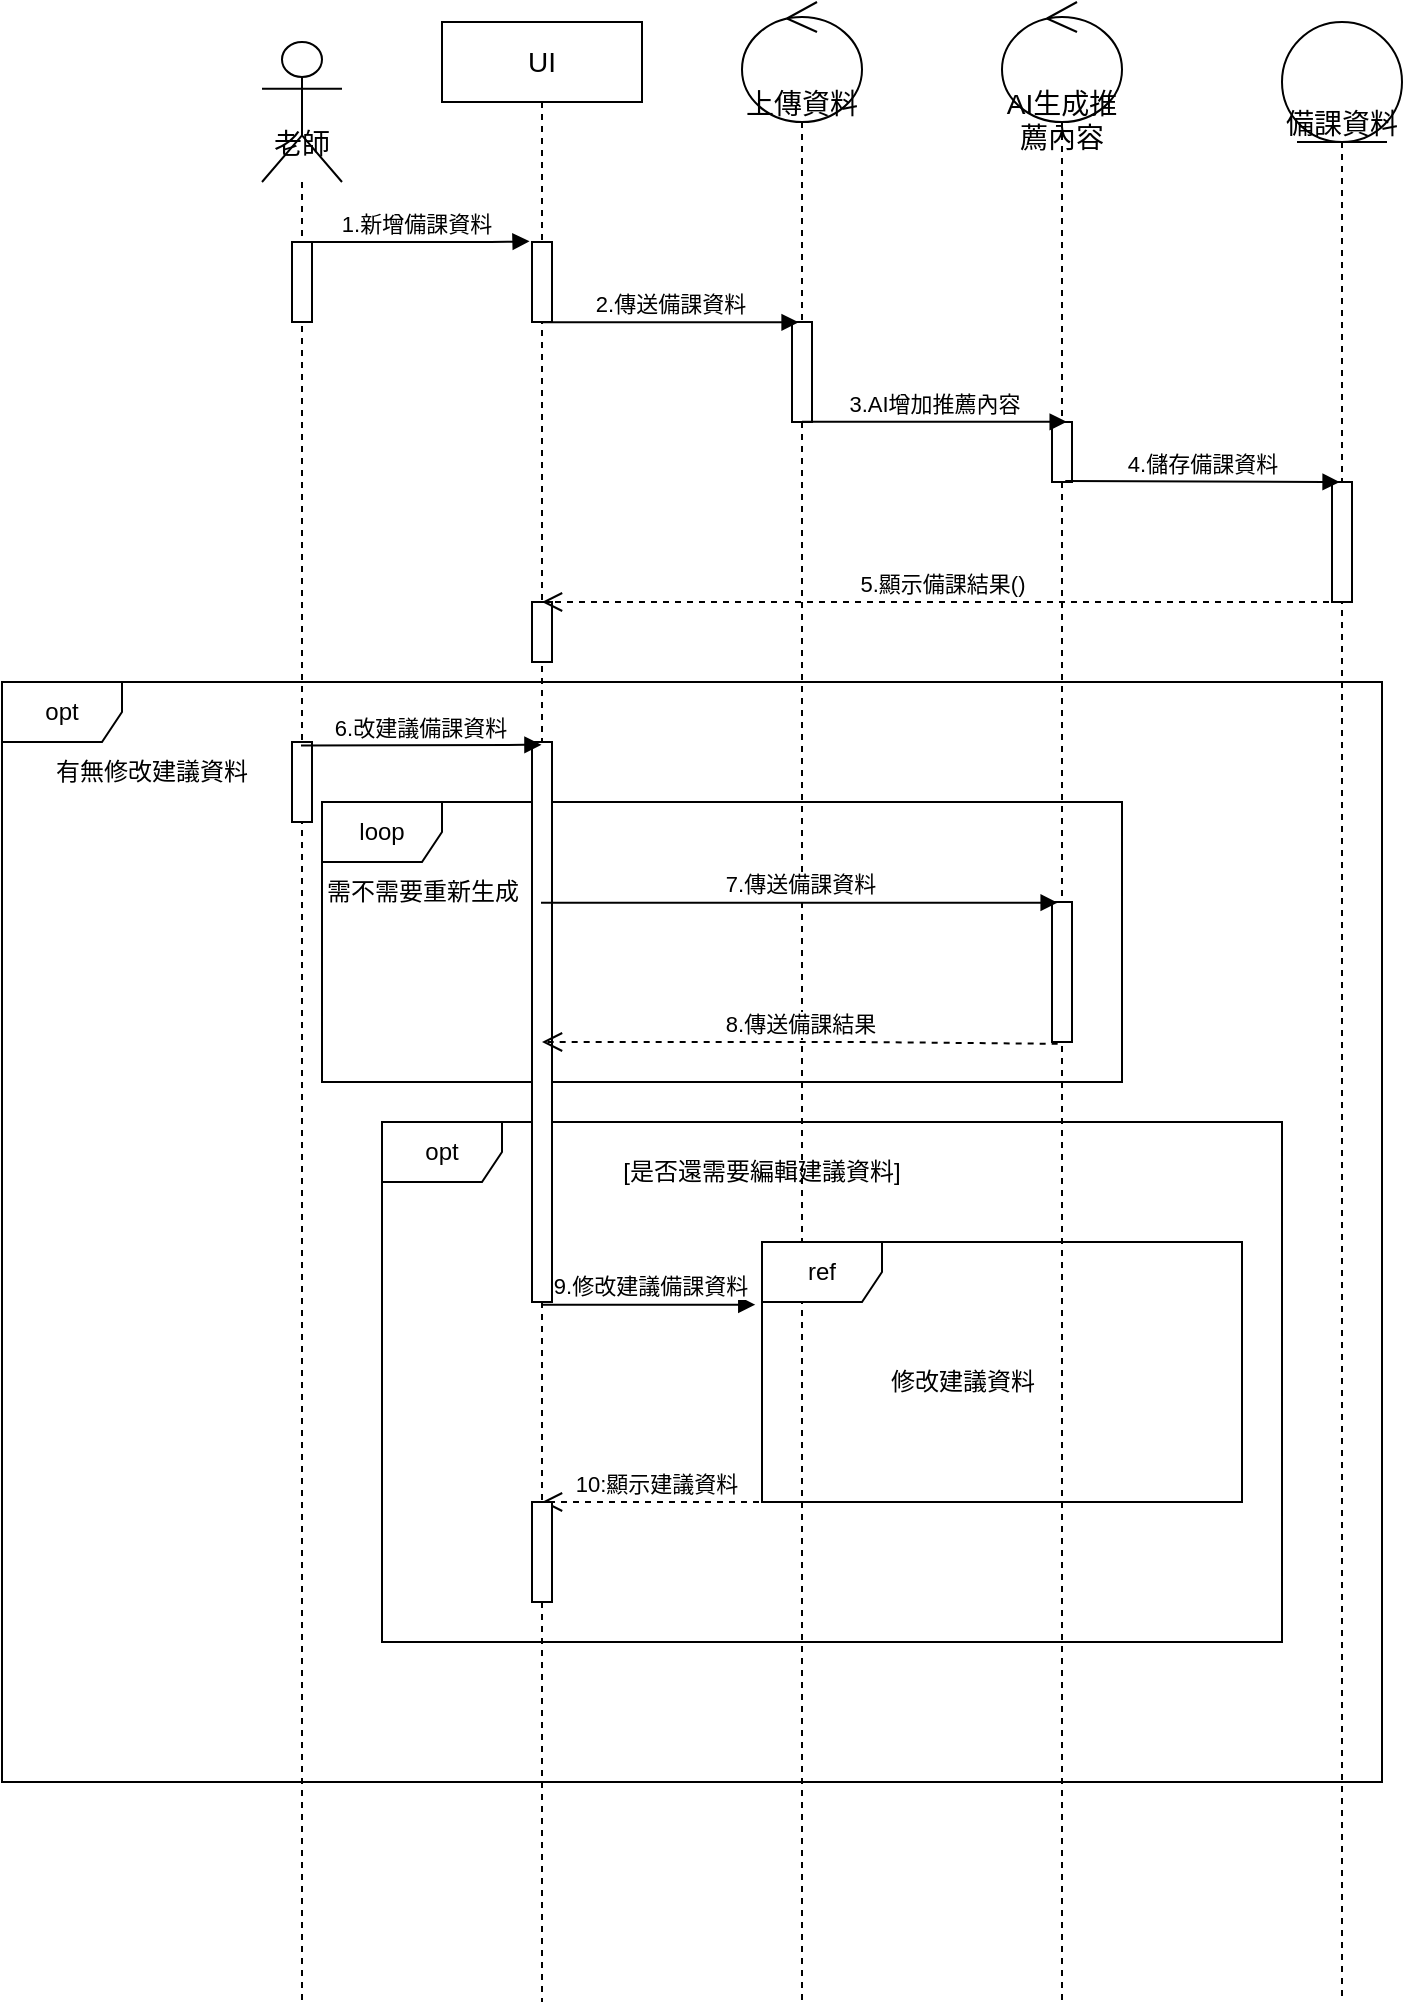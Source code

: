 <mxfile version="25.0.3">
  <diagram name="第 1 页" id="_kCn5gWWrIlWfqqUU_DX">
    <mxGraphModel dx="794" dy="446" grid="1" gridSize="10" guides="1" tooltips="1" connect="1" arrows="1" fold="1" page="1" pageScale="1" pageWidth="1100" pageHeight="1700" math="0" shadow="0">
      <root>
        <mxCell id="0" />
        <mxCell id="1" parent="0" />
        <mxCell id="58" value="opt" style="shape=umlFrame;whiteSpace=wrap;html=1;" parent="1" vertex="1">
          <mxGeometry x="190" y="640" width="450" height="260" as="geometry" />
        </mxCell>
        <mxCell id="31" value="loop" style="shape=umlFrame;whiteSpace=wrap;html=1;" parent="1" vertex="1">
          <mxGeometry x="160" y="480" width="400" height="140" as="geometry" />
        </mxCell>
        <mxCell id="62" value="opt" style="shape=umlFrame;whiteSpace=wrap;html=1;" parent="1" vertex="1">
          <mxGeometry y="420" width="690" height="550" as="geometry" />
        </mxCell>
        <mxCell id="6" value="&lt;font style=&quot;font-size: 14px;&quot;&gt;老師&lt;/font&gt;" style="shape=umlLifeline;participant=umlActor;perimeter=lifelinePerimeter;whiteSpace=wrap;html=1;container=1;collapsible=0;recursiveResize=0;verticalAlign=top;spacingTop=36;outlineConnect=0;size=70;" parent="1" vertex="1">
          <mxGeometry x="130" y="100" width="40" height="980" as="geometry" />
        </mxCell>
        <mxCell id="48" value="" style="html=1;points=[];perimeter=orthogonalPerimeter;" parent="6" vertex="1">
          <mxGeometry x="15" y="100" width="10" height="40" as="geometry" />
        </mxCell>
        <mxCell id="49" value="" style="html=1;points=[];perimeter=orthogonalPerimeter;" parent="6" vertex="1">
          <mxGeometry x="15" y="350" width="10" height="40" as="geometry" />
        </mxCell>
        <mxCell id="8" value="UI" style="shape=umlLifeline;perimeter=lifelinePerimeter;whiteSpace=wrap;html=1;container=1;collapsible=0;recursiveResize=0;outlineConnect=0;fontSize=14;" parent="1" vertex="1">
          <mxGeometry x="220" y="90" width="100" height="990" as="geometry" />
        </mxCell>
        <mxCell id="15" value="" style="html=1;points=[];perimeter=orthogonalPerimeter;" parent="8" vertex="1">
          <mxGeometry x="45" y="110" width="10" height="40" as="geometry" />
        </mxCell>
        <mxCell id="24" value="" style="html=1;points=[];perimeter=orthogonalPerimeter;" parent="8" vertex="1">
          <mxGeometry x="45" y="290" width="10" height="30" as="geometry" />
        </mxCell>
        <mxCell id="27" value="" style="html=1;points=[];perimeter=orthogonalPerimeter;" parent="8" vertex="1">
          <mxGeometry x="45" y="360" width="10" height="280" as="geometry" />
        </mxCell>
        <mxCell id="56" value="10:顯示建議資料" style="html=1;verticalAlign=bottom;endArrow=open;dashed=1;endSize=8;" parent="8" edge="1">
          <mxGeometry relative="1" as="geometry">
            <mxPoint x="164.5" y="740" as="sourcePoint" />
            <mxPoint x="50" y="740" as="targetPoint" />
            <Array as="points">
              <mxPoint x="85" y="740" />
            </Array>
          </mxGeometry>
        </mxCell>
        <mxCell id="57" value="" style="html=1;points=[];perimeter=orthogonalPerimeter;" parent="8" vertex="1">
          <mxGeometry x="45" y="740" width="10" height="50" as="geometry" />
        </mxCell>
        <mxCell id="9" value="上傳資料" style="shape=umlLifeline;participant=umlControl;perimeter=lifelinePerimeter;whiteSpace=wrap;html=1;container=1;collapsible=0;recursiveResize=0;verticalAlign=top;spacingTop=36;outlineConnect=0;fontSize=14;size=60;align=center;" parent="1" vertex="1">
          <mxGeometry x="370" y="80" width="60" height="1000" as="geometry" />
        </mxCell>
        <mxCell id="17" value="" style="html=1;points=[];perimeter=orthogonalPerimeter;" parent="9" vertex="1">
          <mxGeometry x="25" y="160" width="10" height="50" as="geometry" />
        </mxCell>
        <mxCell id="67" value="5.顯示備課結果()" style="html=1;verticalAlign=bottom;endArrow=open;dashed=1;endSize=8;" parent="9" source="64" edge="1">
          <mxGeometry x="-0.002" relative="1" as="geometry">
            <mxPoint x="50.21" y="300.0" as="sourcePoint" />
            <mxPoint x="-100" y="300.0" as="targetPoint" />
            <mxPoint as="offset" />
          </mxGeometry>
        </mxCell>
        <mxCell id="10" value="AI生成推薦內容" style="shape=umlLifeline;participant=umlControl;perimeter=lifelinePerimeter;whiteSpace=wrap;html=1;container=1;collapsible=0;recursiveResize=0;verticalAlign=top;spacingTop=36;outlineConnect=0;fontSize=14;size=60;align=center;" parent="1" vertex="1">
          <mxGeometry x="500" y="80" width="60" height="1000" as="geometry" />
        </mxCell>
        <mxCell id="19" value="" style="html=1;points=[];perimeter=orthogonalPerimeter;" parent="10" vertex="1">
          <mxGeometry x="25" y="210" width="10" height="30" as="geometry" />
        </mxCell>
        <mxCell id="30" value="" style="html=1;points=[];perimeter=orthogonalPerimeter;" parent="10" vertex="1">
          <mxGeometry x="25" y="450" width="10" height="70" as="geometry" />
        </mxCell>
        <mxCell id="14" value="1.新增備課資料" style="html=1;verticalAlign=bottom;startArrow=none;startFill=0;endArrow=block;startSize=8;entryX=-0.122;entryY=-0.009;entryDx=0;entryDy=0;entryPerimeter=0;" parent="1" source="6" target="15" edge="1">
          <mxGeometry width="60" relative="1" as="geometry">
            <mxPoint x="200" y="200" as="sourcePoint" />
            <mxPoint x="260" y="200" as="targetPoint" />
            <Array as="points">
              <mxPoint x="250" y="200" />
            </Array>
          </mxGeometry>
        </mxCell>
        <mxCell id="16" value="2.傳送備課資料" style="html=1;verticalAlign=bottom;startArrow=none;startFill=0;endArrow=block;startSize=8;entryX=0.33;entryY=0.003;entryDx=0;entryDy=0;entryPerimeter=0;" parent="1" source="8" target="17" edge="1">
          <mxGeometry width="60" relative="1" as="geometry">
            <mxPoint x="300" y="260" as="sourcePoint" />
            <mxPoint x="360" y="260" as="targetPoint" />
          </mxGeometry>
        </mxCell>
        <mxCell id="20" value="3.AI增加推薦內容" style="html=1;verticalAlign=bottom;startArrow=none;startFill=0;endArrow=block;startSize=8;entryX=0.735;entryY=-0.004;entryDx=0;entryDy=0;entryPerimeter=0;" parent="1" source="9" target="19" edge="1">
          <mxGeometry width="60" relative="1" as="geometry">
            <mxPoint x="440" y="309" as="sourcePoint" />
            <mxPoint x="568.8" y="309" as="targetPoint" />
          </mxGeometry>
        </mxCell>
        <mxCell id="26" value="6.改建議備課資料" style="html=1;verticalAlign=bottom;startArrow=none;startFill=0;endArrow=block;startSize=8;entryX=0.473;entryY=0.005;entryDx=0;entryDy=0;entryPerimeter=0;" parent="1" target="27" edge="1">
          <mxGeometry width="60" relative="1" as="geometry">
            <mxPoint x="149.5" y="451.7" as="sourcePoint" />
            <mxPoint x="230" y="450" as="targetPoint" />
          </mxGeometry>
        </mxCell>
        <mxCell id="29" value="7.傳送備課資料" style="html=1;verticalAlign=bottom;startArrow=none;startFill=0;endArrow=block;startSize=8;entryX=0.283;entryY=0.005;entryDx=0;entryDy=0;entryPerimeter=0;" parent="1" target="30" edge="1">
          <mxGeometry x="0.0" width="60" relative="1" as="geometry">
            <mxPoint x="269.5" y="530.35" as="sourcePoint" />
            <mxPoint x="500" y="530" as="targetPoint" />
            <mxPoint as="offset" />
          </mxGeometry>
        </mxCell>
        <mxCell id="34" value="需不需要重新生成" style="text;html=1;align=center;verticalAlign=middle;resizable=0;points=[];autosize=1;strokeColor=none;fillColor=none;" parent="1" vertex="1">
          <mxGeometry x="150" y="510" width="120" height="30" as="geometry" />
        </mxCell>
        <mxCell id="42" value="8.傳送備課結果" style="html=1;verticalAlign=bottom;endArrow=open;dashed=1;endSize=8;exitX=0.283;exitY=1.013;exitDx=0;exitDy=0;exitPerimeter=0;" parent="1" source="30" edge="1">
          <mxGeometry relative="1" as="geometry">
            <mxPoint x="507.25" y="600" as="sourcePoint" />
            <mxPoint x="270" y="600" as="targetPoint" />
            <Array as="points">
              <mxPoint x="427.75" y="600" />
            </Array>
          </mxGeometry>
        </mxCell>
        <mxCell id="45" value="ref" style="shape=umlFrame;whiteSpace=wrap;html=1;" parent="1" vertex="1">
          <mxGeometry x="380" y="700" width="240" height="130" as="geometry" />
        </mxCell>
        <mxCell id="47" value="9.修改建議備課資料" style="html=1;verticalAlign=bottom;startArrow=none;startFill=0;endArrow=block;startSize=8;entryX=-0.014;entryY=0.241;entryDx=0;entryDy=0;entryPerimeter=0;" parent="1" source="8" target="45" edge="1">
          <mxGeometry width="60" relative="1" as="geometry">
            <mxPoint x="300" y="659" as="sourcePoint" />
            <mxPoint x="230" y="660" as="targetPoint" />
          </mxGeometry>
        </mxCell>
        <mxCell id="55" value="有無修改建議資料" style="text;html=1;align=center;verticalAlign=middle;whiteSpace=wrap;rounded=0;" parent="1" vertex="1">
          <mxGeometry x="10" y="450" width="130" height="30" as="geometry" />
        </mxCell>
        <mxCell id="61" value="[是否還需要編輯建議資料]" style="text;html=1;align=center;verticalAlign=middle;whiteSpace=wrap;rounded=0;" parent="1" vertex="1">
          <mxGeometry x="300" y="650" width="160" height="30" as="geometry" />
        </mxCell>
        <mxCell id="63" value="修改建議資料" style="text;html=1;align=center;verticalAlign=middle;resizable=0;points=[];autosize=1;strokeColor=none;fillColor=none;" parent="1" vertex="1">
          <mxGeometry x="430" y="755" width="100" height="30" as="geometry" />
        </mxCell>
        <mxCell id="64" value="備課資料" style="shape=umlLifeline;participant=umlEntity;perimeter=lifelinePerimeter;whiteSpace=wrap;html=1;container=1;collapsible=0;recursiveResize=0;verticalAlign=top;spacingTop=36;outlineConnect=0;fontSize=14;size=60;" parent="1" vertex="1">
          <mxGeometry x="640" y="90" width="60" height="990" as="geometry" />
        </mxCell>
        <mxCell id="69" value="" style="html=1;points=[];perimeter=orthogonalPerimeter;" parent="64" vertex="1">
          <mxGeometry x="25" y="230" width="10" height="60" as="geometry" />
        </mxCell>
        <mxCell id="66" value="4.儲存備課資料" style="html=1;verticalAlign=bottom;startArrow=none;startFill=0;endArrow=block;startSize=8;entryX=0.33;entryY=0.003;entryDx=0;entryDy=0;entryPerimeter=0;exitX=0.664;exitY=0.982;exitDx=0;exitDy=0;exitPerimeter=0;" parent="1" source="19" edge="1">
          <mxGeometry width="60" relative="1" as="geometry">
            <mxPoint x="540" y="320" as="sourcePoint" />
            <mxPoint x="668.8" y="320" as="targetPoint" />
          </mxGeometry>
        </mxCell>
      </root>
    </mxGraphModel>
  </diagram>
</mxfile>
